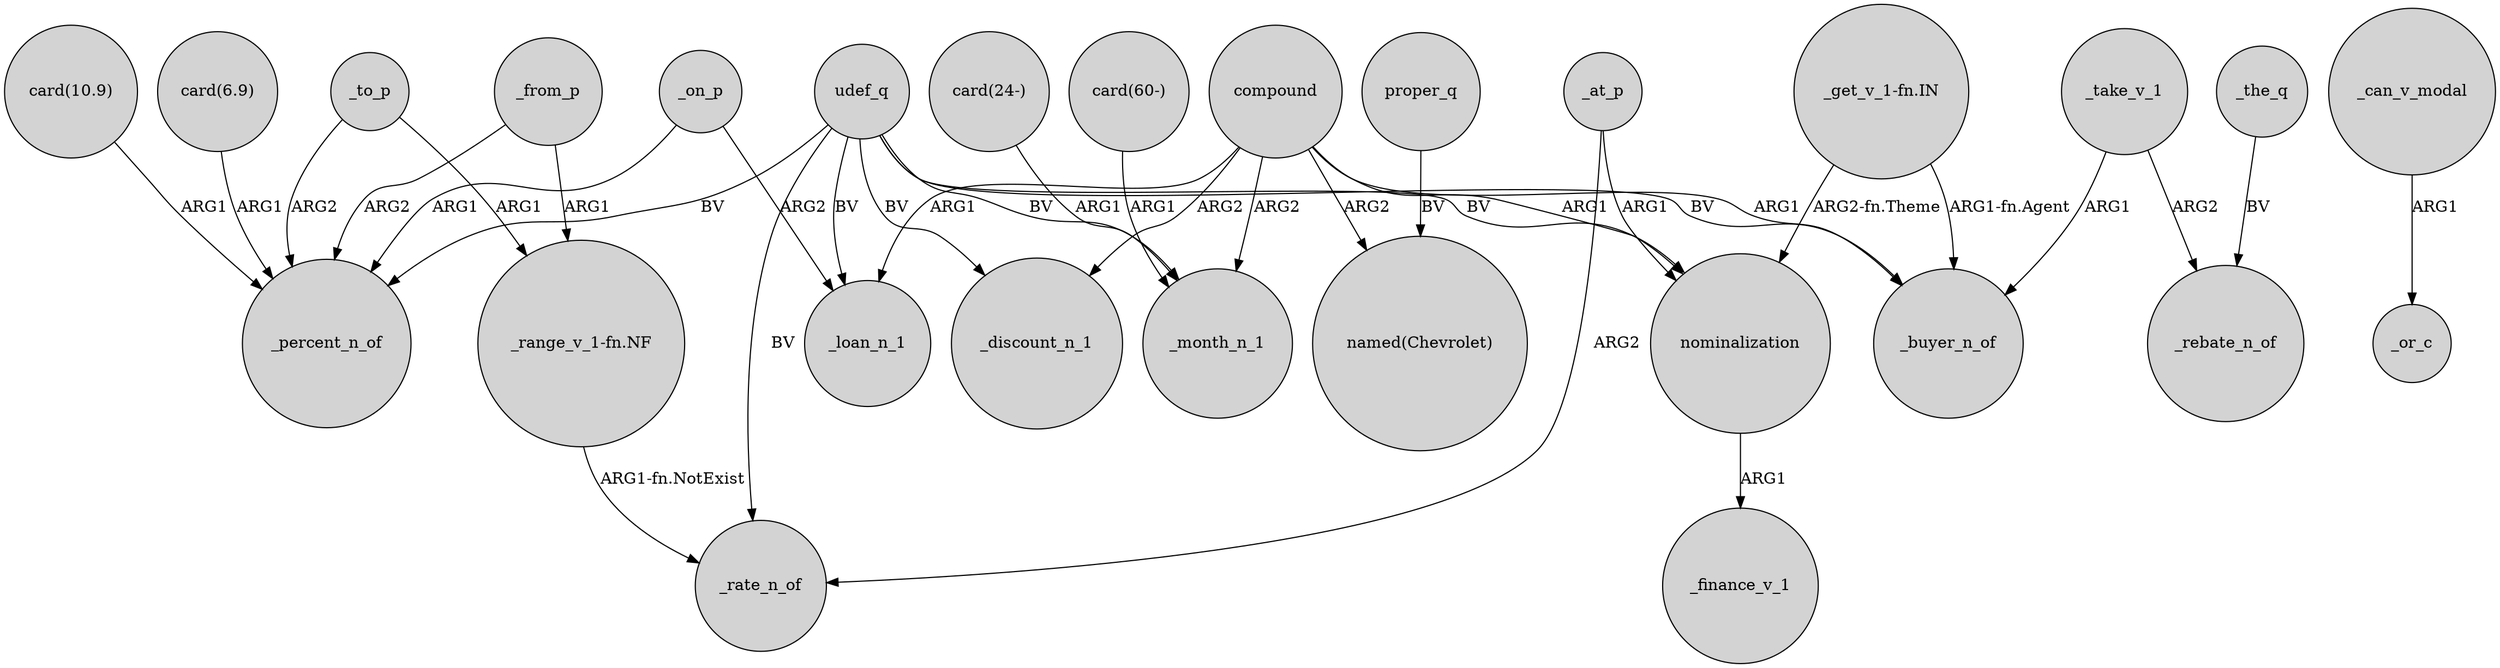 digraph {
	node [shape=circle style=filled]
	"card(10.9)" -> _percent_n_of [label=ARG1]
	compound -> _buyer_n_of [label=ARG1]
	compound -> _month_n_1 [label=ARG2]
	_on_p -> _loan_n_1 [label=ARG2]
	_at_p -> _rate_n_of [label=ARG2]
	udef_q -> _buyer_n_of [label=BV]
	_on_p -> _percent_n_of [label=ARG1]
	"_get_v_1-fn.IN" -> nominalization [label="ARG2-fn.Theme"]
	"card(6.9)" -> _percent_n_of [label=ARG1]
	_the_q -> _rebate_n_of [label=BV]
	udef_q -> _rate_n_of [label=BV]
	_to_p -> "_range_v_1-fn.NF" [label=ARG1]
	nominalization -> _finance_v_1 [label=ARG1]
	udef_q -> _discount_n_1 [label=BV]
	udef_q -> _month_n_1 [label=BV]
	_can_v_modal -> _or_c [label=ARG1]
	_take_v_1 -> _buyer_n_of [label=ARG1]
	"_get_v_1-fn.IN" -> _buyer_n_of [label="ARG1-fn.Agent"]
	_at_p -> nominalization [label=ARG1]
	proper_q -> "named(Chevrolet)" [label=BV]
	compound -> _loan_n_1 [label=ARG1]
	udef_q -> nominalization [label=BV]
	_to_p -> _percent_n_of [label=ARG2]
	"card(24-)" -> _month_n_1 [label=ARG1]
	"_range_v_1-fn.NF" -> _rate_n_of [label="ARG1-fn.NotExist"]
	compound -> _discount_n_1 [label=ARG2]
	_from_p -> _percent_n_of [label=ARG2]
	udef_q -> _percent_n_of [label=BV]
	_take_v_1 -> _rebate_n_of [label=ARG2]
	_from_p -> "_range_v_1-fn.NF" [label=ARG1]
	compound -> nominalization [label=ARG1]
	compound -> "named(Chevrolet)" [label=ARG2]
	udef_q -> _loan_n_1 [label=BV]
	"card(60-)" -> _month_n_1 [label=ARG1]
}
